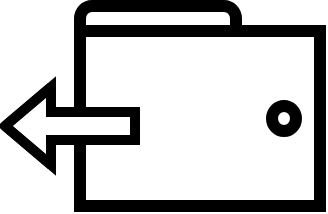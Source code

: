 <mxfile version="20.8.16" type="device"><diagram name="第 1 页" id="mfFVRO4-h7Wwx2bYq_Rv"><mxGraphModel dx="954" dy="717" grid="1" gridSize="10" guides="1" tooltips="1" connect="1" arrows="1" fold="1" page="1" pageScale="1" pageWidth="827" pageHeight="1169" math="0" shadow="0"><root><mxCell id="0"/><mxCell id="1" parent="0"/><mxCell id="i_2U-CJyKQIFSPAIiE_C-5" value="" style="html=1;verticalLabelPosition=bottom;align=center;labelBackgroundColor=#ffffff;verticalAlign=top;strokeWidth=6;strokeColor=#000000;shadow=0;dashed=0;shape=mxgraph.ios7.icons.wallet;" vertex="1" parent="1"><mxGeometry x="130" y="410" width="120" height="100" as="geometry"/></mxCell><mxCell id="i_2U-CJyKQIFSPAIiE_C-8" value="" style="shape=flexArrow;endArrow=classic;html=1;rounded=0;strokeWidth=5;fillColor=default;" edge="1" parent="1"><mxGeometry width="50" height="50" relative="1" as="geometry"><mxPoint x="160" y="470" as="sourcePoint"/><mxPoint x="90" y="470" as="targetPoint"/><Array as="points"><mxPoint x="130" y="470"/></Array></mxGeometry></mxCell></root></mxGraphModel></diagram></mxfile>